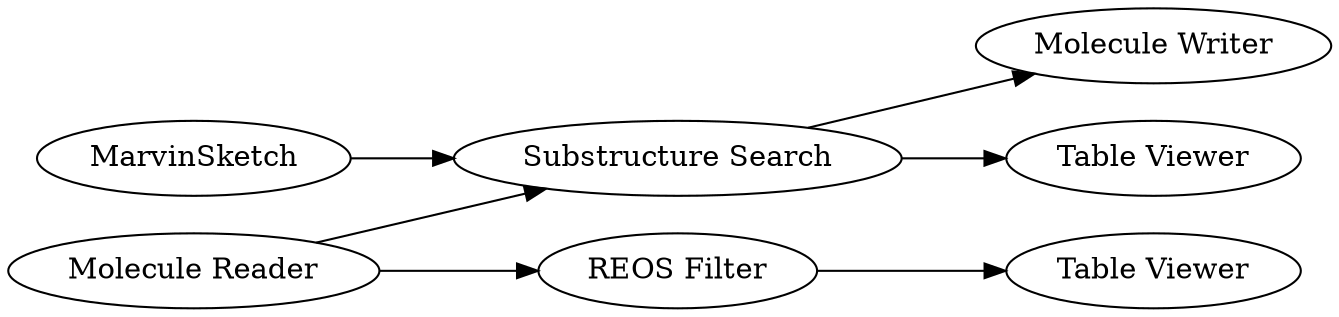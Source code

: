 digraph {
	176 -> 173
	172 -> 173
	2 -> 155
	176 -> 2
	173 -> 175
	173 -> 174
	175 [label="Molecule Writer"]
	173 [label="Substructure Search"]
	174 [label="Table Viewer"]
	155 [label="Table Viewer"]
	176 [label="Molecule Reader"]
	172 [label=MarvinSketch]
	2 [label="REOS Filter"]
	rankdir=LR
}
